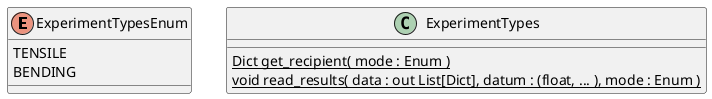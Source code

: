 @startuml
enum ExperimentTypesEnum{
    TENSILE
    BENDING
}
class ExperimentTypes{
    {static} Dict get_recipient( mode : Enum )
    {static} void read_results( data : out List[Dict], datum : (float, ... ), mode : Enum )
}
    
@enduml
